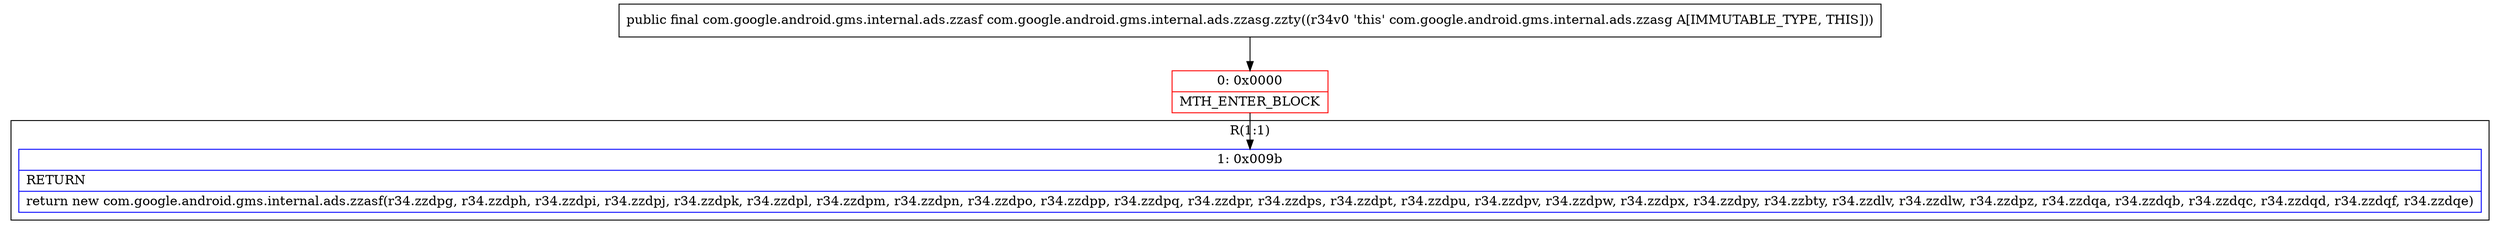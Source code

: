 digraph "CFG forcom.google.android.gms.internal.ads.zzasg.zzty()Lcom\/google\/android\/gms\/internal\/ads\/zzasf;" {
subgraph cluster_Region_1560770450 {
label = "R(1:1)";
node [shape=record,color=blue];
Node_1 [shape=record,label="{1\:\ 0x009b|RETURN\l|return new com.google.android.gms.internal.ads.zzasf(r34.zzdpg, r34.zzdph, r34.zzdpi, r34.zzdpj, r34.zzdpk, r34.zzdpl, r34.zzdpm, r34.zzdpn, r34.zzdpo, r34.zzdpp, r34.zzdpq, r34.zzdpr, r34.zzdps, r34.zzdpt, r34.zzdpu, r34.zzdpv, r34.zzdpw, r34.zzdpx, r34.zzdpy, r34.zzbty, r34.zzdlv, r34.zzdlw, r34.zzdpz, r34.zzdqa, r34.zzdqb, r34.zzdqc, r34.zzdqd, r34.zzdqf, r34.zzdqe)\l}"];
}
Node_0 [shape=record,color=red,label="{0\:\ 0x0000|MTH_ENTER_BLOCK\l}"];
MethodNode[shape=record,label="{public final com.google.android.gms.internal.ads.zzasf com.google.android.gms.internal.ads.zzasg.zzty((r34v0 'this' com.google.android.gms.internal.ads.zzasg A[IMMUTABLE_TYPE, THIS])) }"];
MethodNode -> Node_0;
Node_0 -> Node_1;
}

